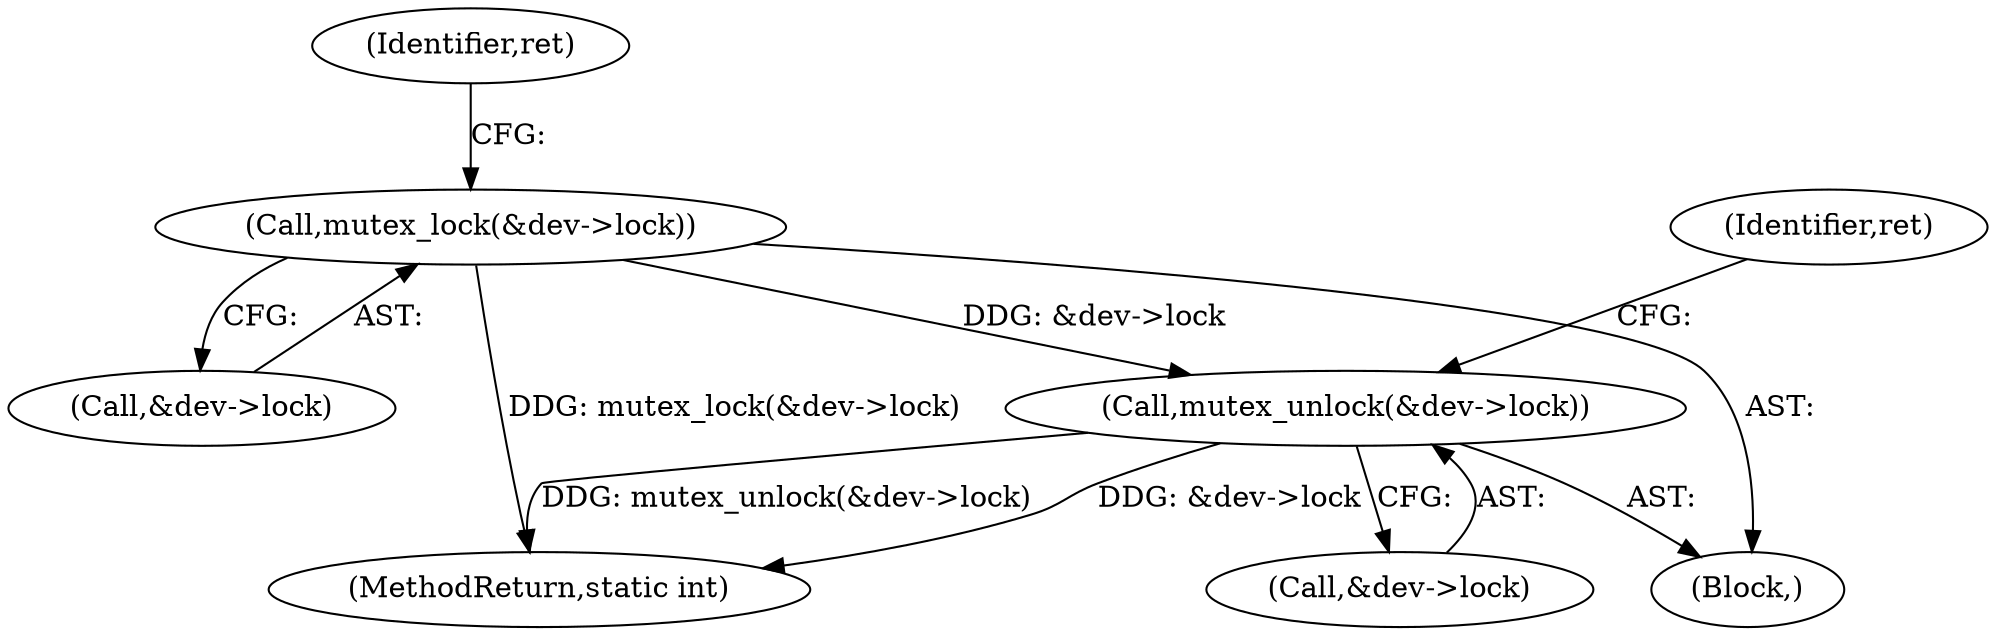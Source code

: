 digraph "0_linux_8e9faa15469ed7c7467423db4c62aeed3ff4cae3@API" {
"1000182" [label="(Call,mutex_unlock(&dev->lock))"];
"1000122" [label="(Call,mutex_lock(&dev->lock))"];
"1000195" [label="(MethodReturn,static int)"];
"1000182" [label="(Call,mutex_unlock(&dev->lock))"];
"1000190" [label="(Identifier,ret)"];
"1000122" [label="(Call,mutex_lock(&dev->lock))"];
"1000123" [label="(Call,&dev->lock)"];
"1000103" [label="(Block,)"];
"1000183" [label="(Call,&dev->lock)"];
"1000128" [label="(Identifier,ret)"];
"1000182" -> "1000103"  [label="AST: "];
"1000182" -> "1000183"  [label="CFG: "];
"1000183" -> "1000182"  [label="AST: "];
"1000190" -> "1000182"  [label="CFG: "];
"1000182" -> "1000195"  [label="DDG: mutex_unlock(&dev->lock)"];
"1000182" -> "1000195"  [label="DDG: &dev->lock"];
"1000122" -> "1000182"  [label="DDG: &dev->lock"];
"1000122" -> "1000103"  [label="AST: "];
"1000122" -> "1000123"  [label="CFG: "];
"1000123" -> "1000122"  [label="AST: "];
"1000128" -> "1000122"  [label="CFG: "];
"1000122" -> "1000195"  [label="DDG: mutex_lock(&dev->lock)"];
}

